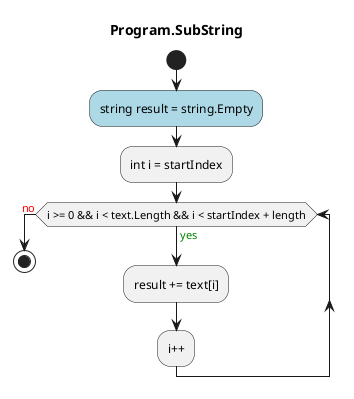 @startuml Program.SubString
title Program.SubString
start
#LightBlue:string result = string.Empty;
:int i = startIndex;
while (i >= 0 && i < text.Length && i < startIndex + length) is (<color:green>yes)
    :result += text[i];
:i++;
endwhile (<color:red>no)
stop
@enduml

